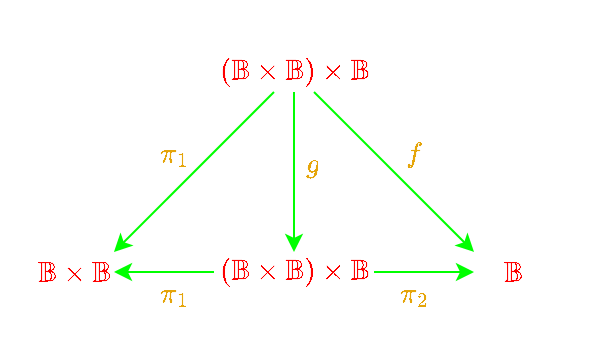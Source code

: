 <mxfile version="24.7.16">
  <diagram name="Page-1" id="8x4MicqjeGiNOcLGt8TJ">
    <mxGraphModel dx="880" dy="519" grid="1" gridSize="10" guides="1" tooltips="1" connect="1" arrows="1" fold="1" page="1" pageScale="1" pageWidth="850" pageHeight="1100" math="1" shadow="0">
      <root>
        <mxCell id="0" />
        <mxCell id="1" parent="0" />
        <mxCell id="F1cqkfS3BarPNqulVMXe-1" value="&lt;div&gt;$$(\mathbb{B} \times \mathbb{B}) \times \mathbb{B}$$&lt;/div&gt;" style="text;html=1;align=center;verticalAlign=middle;whiteSpace=wrap;rounded=0;fontColor=#ff0000;" vertex="1" parent="1">
          <mxGeometry x="400" y="140" width="40" height="20" as="geometry" />
        </mxCell>
        <mxCell id="F1cqkfS3BarPNqulVMXe-3" value="" style="endArrow=classic;html=1;rounded=0;fillColor=#ffe6cc;strokeColor=#00FF00;exitX=0.25;exitY=1;exitDx=0;exitDy=0;entryX=1;entryY=0;entryDx=0;entryDy=0;" edge="1" parent="1" source="F1cqkfS3BarPNqulVMXe-1" target="F1cqkfS3BarPNqulVMXe-7">
          <mxGeometry width="50" height="50" relative="1" as="geometry">
            <mxPoint x="380" y="300" as="sourcePoint" />
            <mxPoint x="330" y="240" as="targetPoint" />
          </mxGeometry>
        </mxCell>
        <mxCell id="F1cqkfS3BarPNqulVMXe-6" value="" style="endArrow=classic;html=1;rounded=0;fillColor=#ffe6cc;strokeColor=#00FF00;exitX=0.75;exitY=1;exitDx=0;exitDy=0;entryX=0;entryY=0;entryDx=0;entryDy=0;" edge="1" parent="1" source="F1cqkfS3BarPNqulVMXe-1" target="F1cqkfS3BarPNqulVMXe-8">
          <mxGeometry width="50" height="50" relative="1" as="geometry">
            <mxPoint x="420" y="170" as="sourcePoint" />
            <mxPoint x="510" y="240" as="targetPoint" />
          </mxGeometry>
        </mxCell>
        <mxCell id="F1cqkfS3BarPNqulVMXe-7" value="&lt;div&gt;$$\mathbb{B} \times \mathbb{B}$$&lt;/div&gt;" style="text;html=1;align=center;verticalAlign=middle;whiteSpace=wrap;rounded=0;fontColor=#ff0000;" vertex="1" parent="1">
          <mxGeometry x="290" y="240" width="40" height="20" as="geometry" />
        </mxCell>
        <mxCell id="F1cqkfS3BarPNqulVMXe-8" value="&lt;div&gt;$$\mathbb{B}$$&lt;/div&gt;" style="text;html=1;align=center;verticalAlign=middle;whiteSpace=wrap;rounded=0;fontColor=#ff0000;" vertex="1" parent="1">
          <mxGeometry x="510" y="240" width="40" height="20" as="geometry" />
        </mxCell>
        <mxCell id="F1cqkfS3BarPNqulVMXe-9" value="" style="endArrow=classic;html=1;rounded=0;fillColor=#ffe6cc;strokeColor=#00FF00;exitX=0.5;exitY=1;exitDx=0;exitDy=0;entryX=0.5;entryY=0;entryDx=0;entryDy=0;" edge="1" parent="1" source="F1cqkfS3BarPNqulVMXe-1" target="F1cqkfS3BarPNqulVMXe-10">
          <mxGeometry width="50" height="50" relative="1" as="geometry">
            <mxPoint x="400" y="300" as="sourcePoint" />
            <mxPoint x="420" y="240" as="targetPoint" />
          </mxGeometry>
        </mxCell>
        <mxCell id="F1cqkfS3BarPNqulVMXe-10" value="&lt;div&gt;$$(\mathbb{B} \times \mathbb{B}) \times \mathbb{B}$$&lt;/div&gt;" style="text;html=1;align=center;verticalAlign=middle;whiteSpace=wrap;rounded=0;fontColor=#ff0000;" vertex="1" parent="1">
          <mxGeometry x="380" y="240" width="80" height="20" as="geometry" />
        </mxCell>
        <mxCell id="F1cqkfS3BarPNqulVMXe-12" value="" style="endArrow=classic;html=1;rounded=0;fillColor=#ffe6cc;strokeColor=#00FF00;exitX=0;exitY=0.5;exitDx=0;exitDy=0;entryX=1;entryY=0.5;entryDx=0;entryDy=0;" edge="1" parent="1" source="F1cqkfS3BarPNqulVMXe-10" target="F1cqkfS3BarPNqulVMXe-7">
          <mxGeometry width="50" height="50" relative="1" as="geometry">
            <mxPoint x="320" y="410" as="sourcePoint" />
            <mxPoint x="370" y="360" as="targetPoint" />
          </mxGeometry>
        </mxCell>
        <mxCell id="F1cqkfS3BarPNqulVMXe-13" value="" style="endArrow=classic;html=1;rounded=0;fillColor=#ffe6cc;strokeColor=#00FF00;exitX=1;exitY=0.5;exitDx=0;exitDy=0;entryX=0;entryY=0.5;entryDx=0;entryDy=0;" edge="1" parent="1" source="F1cqkfS3BarPNqulVMXe-10" target="F1cqkfS3BarPNqulVMXe-8">
          <mxGeometry width="50" height="50" relative="1" as="geometry">
            <mxPoint x="470" y="360" as="sourcePoint" />
            <mxPoint x="520" y="310" as="targetPoint" />
          </mxGeometry>
        </mxCell>
        <UserObject label="&lt;div&gt;$$f$$&lt;/div&gt;" placeholders="1" name="Variable" id="F1cqkfS3BarPNqulVMXe-14">
          <mxCell style="text;html=1;strokeColor=none;fillColor=none;align=center;verticalAlign=middle;whiteSpace=wrap;overflow=hidden;fontColor=#e5a50a;" vertex="1" parent="1">
            <mxGeometry x="460" y="170" width="40" height="40" as="geometry" />
          </mxCell>
        </UserObject>
        <UserObject label="&lt;div&gt;$$\pi_1$$&lt;/div&gt;" placeholders="1" name="Variable" id="F1cqkfS3BarPNqulVMXe-16">
          <mxCell style="text;html=1;strokeColor=none;fillColor=none;align=center;verticalAlign=middle;whiteSpace=wrap;overflow=hidden;fontColor=#e5a50a;" vertex="1" parent="1">
            <mxGeometry x="340" y="170" width="40" height="40" as="geometry" />
          </mxCell>
        </UserObject>
        <UserObject label="&lt;div&gt;$$g$$&lt;/div&gt;" placeholders="1" name="Variable" id="F1cqkfS3BarPNqulVMXe-17">
          <mxCell style="text;html=1;strokeColor=none;fillColor=none;align=center;verticalAlign=middle;whiteSpace=wrap;overflow=hidden;fontColor=#e5a50a;" vertex="1" parent="1">
            <mxGeometry x="409" y="175" width="40" height="40" as="geometry" />
          </mxCell>
        </UserObject>
        <UserObject label="&lt;div&gt;$$\pi_1$$&lt;/div&gt;" placeholders="1" name="Variable" id="F1cqkfS3BarPNqulVMXe-18">
          <mxCell style="text;html=1;strokeColor=none;fillColor=none;align=center;verticalAlign=middle;whiteSpace=wrap;overflow=hidden;fontColor=#e5a50a;" vertex="1" parent="1">
            <mxGeometry x="340" y="240" width="40" height="40" as="geometry" />
          </mxCell>
        </UserObject>
        <UserObject label="&lt;div&gt;$$\pi_2$$&lt;/div&gt;" placeholders="1" name="Variable" id="F1cqkfS3BarPNqulVMXe-19">
          <mxCell style="text;html=1;strokeColor=none;fillColor=none;align=center;verticalAlign=middle;whiteSpace=wrap;overflow=hidden;fontColor=#e5a50a;" vertex="1" parent="1">
            <mxGeometry x="460" y="240" width="40" height="40" as="geometry" />
          </mxCell>
        </UserObject>
      </root>
    </mxGraphModel>
  </diagram>
</mxfile>
